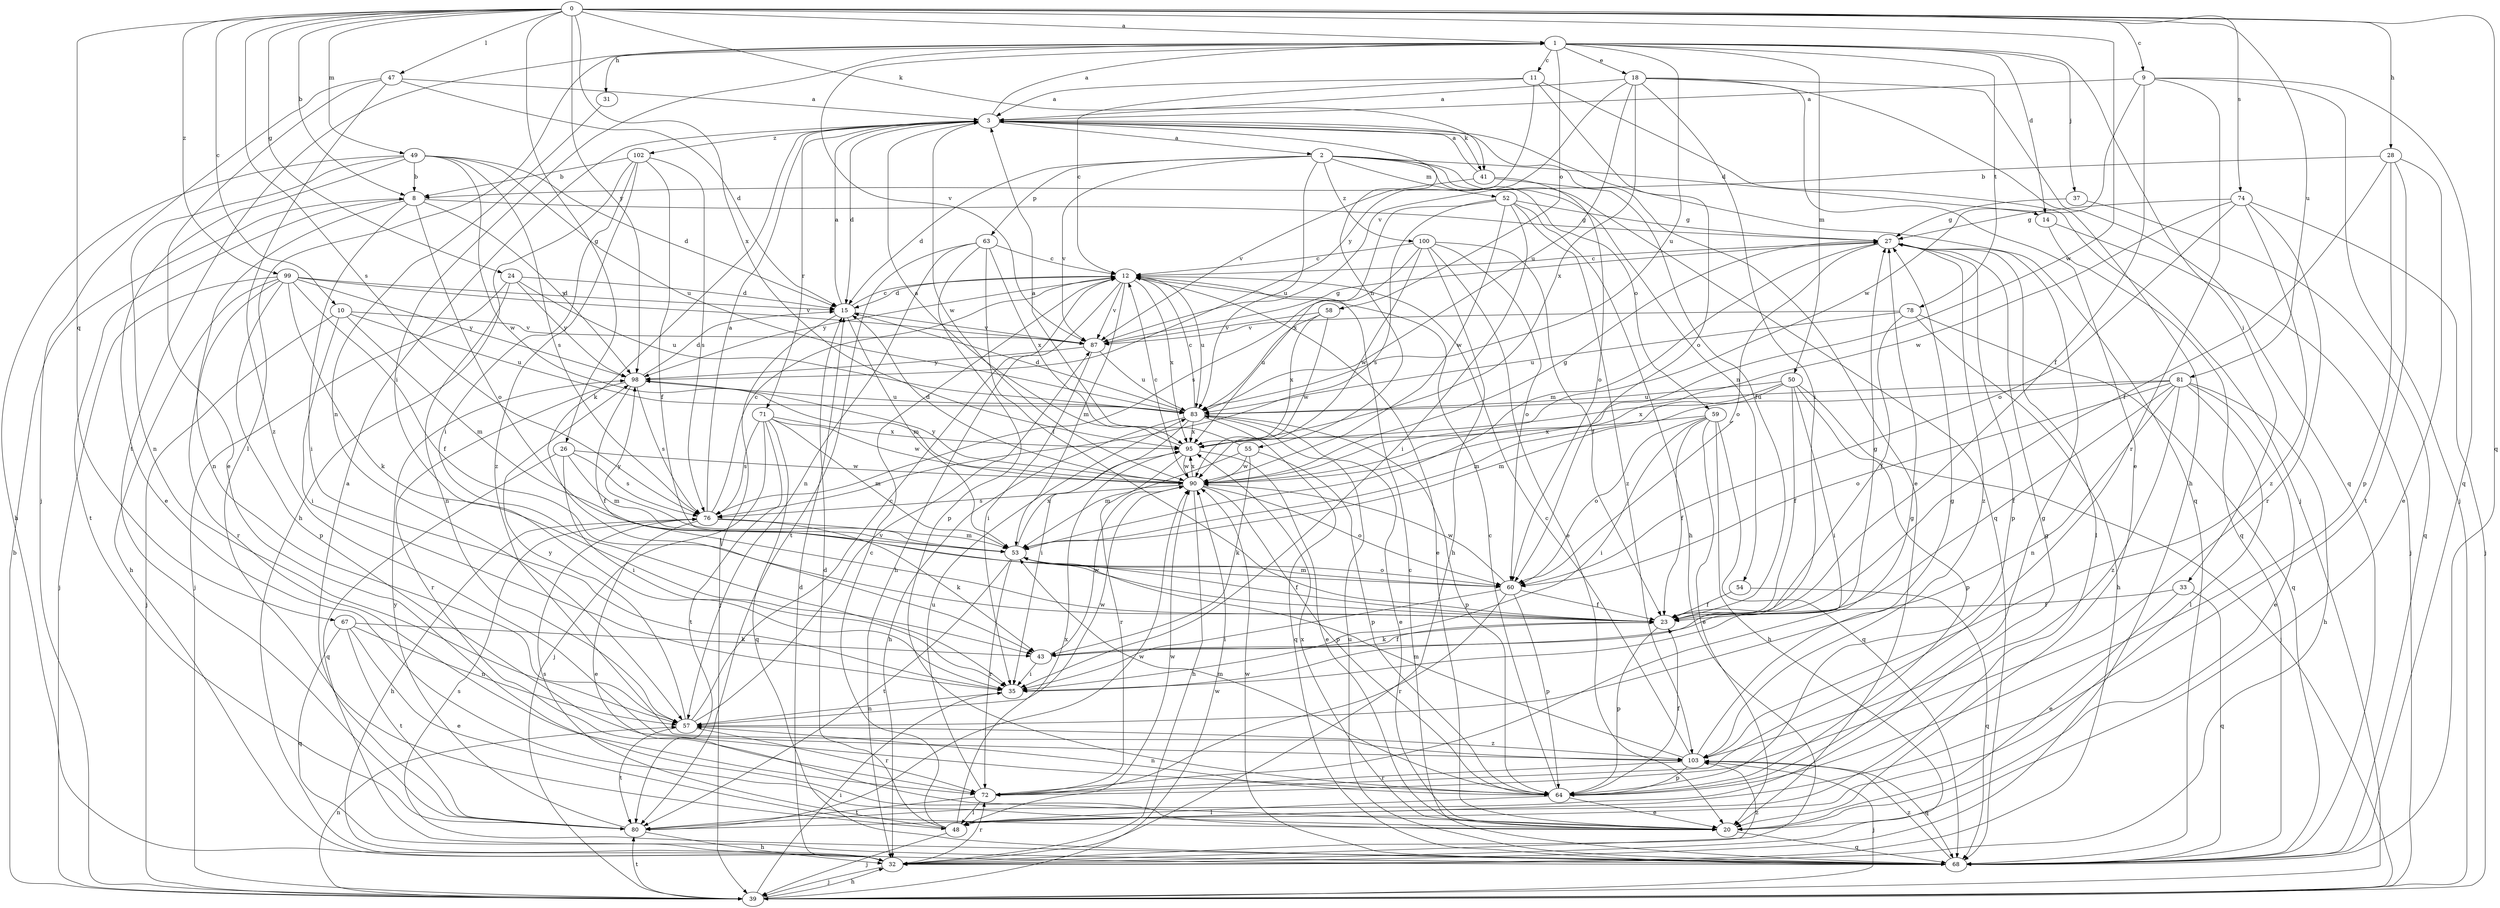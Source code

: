 strict digraph  {
0;
1;
2;
3;
8;
9;
10;
11;
12;
14;
15;
18;
20;
23;
24;
26;
27;
28;
31;
32;
33;
35;
37;
39;
41;
43;
47;
48;
49;
50;
52;
53;
54;
55;
57;
58;
59;
60;
63;
64;
67;
68;
71;
72;
74;
76;
78;
80;
81;
83;
87;
90;
95;
98;
99;
100;
102;
103;
0 -> 1  [label=a];
0 -> 8  [label=b];
0 -> 9  [label=c];
0 -> 10  [label=c];
0 -> 24  [label=g];
0 -> 26  [label=g];
0 -> 28  [label=h];
0 -> 41  [label=k];
0 -> 47  [label=l];
0 -> 49  [label=m];
0 -> 67  [label=q];
0 -> 68  [label=q];
0 -> 74  [label=s];
0 -> 76  [label=s];
0 -> 81  [label=u];
0 -> 90  [label=w];
0 -> 95  [label=x];
0 -> 98  [label=y];
0 -> 99  [label=z];
1 -> 11  [label=c];
1 -> 14  [label=d];
1 -> 18  [label=e];
1 -> 31  [label=h];
1 -> 33  [label=i];
1 -> 35  [label=i];
1 -> 37  [label=j];
1 -> 48  [label=l];
1 -> 50  [label=m];
1 -> 58  [label=o];
1 -> 78  [label=t];
1 -> 80  [label=t];
1 -> 83  [label=u];
1 -> 87  [label=v];
2 -> 14  [label=d];
2 -> 15  [label=d];
2 -> 52  [label=m];
2 -> 54  [label=n];
2 -> 59  [label=o];
2 -> 63  [label=p];
2 -> 68  [label=q];
2 -> 83  [label=u];
2 -> 87  [label=v];
2 -> 100  [label=z];
3 -> 1  [label=a];
3 -> 2  [label=a];
3 -> 15  [label=d];
3 -> 20  [label=e];
3 -> 41  [label=k];
3 -> 43  [label=k];
3 -> 55  [label=n];
3 -> 68  [label=q];
3 -> 71  [label=r];
3 -> 90  [label=w];
3 -> 102  [label=z];
8 -> 27  [label=g];
8 -> 35  [label=i];
8 -> 57  [label=n];
8 -> 60  [label=o];
8 -> 80  [label=t];
8 -> 98  [label=y];
9 -> 3  [label=a];
9 -> 23  [label=f];
9 -> 39  [label=j];
9 -> 68  [label=q];
9 -> 72  [label=r];
9 -> 90  [label=w];
10 -> 35  [label=i];
10 -> 39  [label=j];
10 -> 53  [label=m];
10 -> 83  [label=u];
10 -> 87  [label=v];
11 -> 3  [label=a];
11 -> 12  [label=c];
11 -> 39  [label=j];
11 -> 60  [label=o];
11 -> 98  [label=y];
12 -> 15  [label=d];
12 -> 20  [label=e];
12 -> 32  [label=h];
12 -> 53  [label=m];
12 -> 83  [label=u];
12 -> 87  [label=v];
12 -> 95  [label=x];
12 -> 98  [label=y];
14 -> 39  [label=j];
14 -> 68  [label=q];
15 -> 3  [label=a];
15 -> 12  [label=c];
15 -> 39  [label=j];
15 -> 53  [label=m];
15 -> 87  [label=v];
18 -> 3  [label=a];
18 -> 20  [label=e];
18 -> 32  [label=h];
18 -> 35  [label=i];
18 -> 68  [label=q];
18 -> 83  [label=u];
18 -> 87  [label=v];
18 -> 95  [label=x];
20 -> 68  [label=q];
20 -> 95  [label=x];
23 -> 43  [label=k];
23 -> 64  [label=p];
24 -> 15  [label=d];
24 -> 39  [label=j];
24 -> 57  [label=n];
24 -> 83  [label=u];
24 -> 98  [label=y];
26 -> 35  [label=i];
26 -> 53  [label=m];
26 -> 68  [label=q];
26 -> 76  [label=s];
26 -> 90  [label=w];
27 -> 12  [label=c];
27 -> 48  [label=l];
27 -> 53  [label=m];
27 -> 60  [label=o];
27 -> 64  [label=p];
27 -> 103  [label=z];
28 -> 8  [label=b];
28 -> 20  [label=e];
28 -> 23  [label=f];
28 -> 64  [label=p];
28 -> 80  [label=t];
31 -> 57  [label=n];
32 -> 15  [label=d];
32 -> 39  [label=j];
32 -> 72  [label=r];
32 -> 103  [label=z];
33 -> 20  [label=e];
33 -> 23  [label=f];
33 -> 68  [label=q];
35 -> 57  [label=n];
37 -> 27  [label=g];
37 -> 68  [label=q];
39 -> 8  [label=b];
39 -> 32  [label=h];
39 -> 35  [label=i];
39 -> 57  [label=n];
39 -> 80  [label=t];
39 -> 90  [label=w];
41 -> 3  [label=a];
41 -> 23  [label=f];
41 -> 60  [label=o];
41 -> 87  [label=v];
43 -> 23  [label=f];
43 -> 27  [label=g];
43 -> 35  [label=i];
43 -> 90  [label=w];
47 -> 3  [label=a];
47 -> 15  [label=d];
47 -> 20  [label=e];
47 -> 39  [label=j];
47 -> 103  [label=z];
48 -> 12  [label=c];
48 -> 15  [label=d];
48 -> 39  [label=j];
48 -> 76  [label=s];
48 -> 90  [label=w];
48 -> 95  [label=x];
49 -> 8  [label=b];
49 -> 15  [label=d];
49 -> 20  [label=e];
49 -> 32  [label=h];
49 -> 57  [label=n];
49 -> 76  [label=s];
49 -> 83  [label=u];
49 -> 90  [label=w];
50 -> 23  [label=f];
50 -> 35  [label=i];
50 -> 39  [label=j];
50 -> 53  [label=m];
50 -> 64  [label=p];
50 -> 83  [label=u];
50 -> 95  [label=x];
52 -> 27  [label=g];
52 -> 32  [label=h];
52 -> 35  [label=i];
52 -> 76  [label=s];
52 -> 90  [label=w];
52 -> 95  [label=x];
52 -> 103  [label=z];
53 -> 23  [label=f];
53 -> 60  [label=o];
53 -> 72  [label=r];
53 -> 80  [label=t];
53 -> 95  [label=x];
53 -> 98  [label=y];
54 -> 23  [label=f];
54 -> 68  [label=q];
55 -> 3  [label=a];
55 -> 43  [label=k];
55 -> 53  [label=m];
55 -> 64  [label=p];
55 -> 90  [label=w];
57 -> 12  [label=c];
57 -> 72  [label=r];
57 -> 80  [label=t];
57 -> 87  [label=v];
57 -> 90  [label=w];
57 -> 98  [label=y];
57 -> 103  [label=z];
58 -> 83  [label=u];
58 -> 87  [label=v];
58 -> 90  [label=w];
58 -> 95  [label=x];
59 -> 20  [label=e];
59 -> 23  [label=f];
59 -> 32  [label=h];
59 -> 35  [label=i];
59 -> 60  [label=o];
59 -> 68  [label=q];
59 -> 95  [label=x];
60 -> 23  [label=f];
60 -> 35  [label=i];
60 -> 53  [label=m];
60 -> 64  [label=p];
60 -> 72  [label=r];
60 -> 90  [label=w];
63 -> 12  [label=c];
63 -> 23  [label=f];
63 -> 57  [label=n];
63 -> 64  [label=p];
63 -> 80  [label=t];
63 -> 95  [label=x];
64 -> 12  [label=c];
64 -> 20  [label=e];
64 -> 23  [label=f];
64 -> 27  [label=g];
64 -> 48  [label=l];
64 -> 53  [label=m];
64 -> 57  [label=n];
67 -> 20  [label=e];
67 -> 43  [label=k];
67 -> 57  [label=n];
67 -> 68  [label=q];
67 -> 80  [label=t];
68 -> 12  [label=c];
68 -> 76  [label=s];
68 -> 83  [label=u];
68 -> 90  [label=w];
68 -> 103  [label=z];
71 -> 39  [label=j];
71 -> 53  [label=m];
71 -> 68  [label=q];
71 -> 76  [label=s];
71 -> 80  [label=t];
71 -> 90  [label=w];
71 -> 95  [label=x];
72 -> 27  [label=g];
72 -> 48  [label=l];
72 -> 80  [label=t];
72 -> 83  [label=u];
74 -> 27  [label=g];
74 -> 39  [label=j];
74 -> 60  [label=o];
74 -> 72  [label=r];
74 -> 90  [label=w];
74 -> 103  [label=z];
76 -> 3  [label=a];
76 -> 12  [label=c];
76 -> 20  [label=e];
76 -> 32  [label=h];
76 -> 43  [label=k];
76 -> 53  [label=m];
78 -> 23  [label=f];
78 -> 32  [label=h];
78 -> 68  [label=q];
78 -> 83  [label=u];
78 -> 87  [label=v];
80 -> 3  [label=a];
80 -> 27  [label=g];
80 -> 32  [label=h];
80 -> 90  [label=w];
80 -> 98  [label=y];
81 -> 20  [label=e];
81 -> 23  [label=f];
81 -> 32  [label=h];
81 -> 48  [label=l];
81 -> 53  [label=m];
81 -> 57  [label=n];
81 -> 60  [label=o];
81 -> 83  [label=u];
81 -> 103  [label=z];
83 -> 12  [label=c];
83 -> 15  [label=d];
83 -> 20  [label=e];
83 -> 32  [label=h];
83 -> 35  [label=i];
83 -> 64  [label=p];
83 -> 68  [label=q];
83 -> 95  [label=x];
87 -> 27  [label=g];
87 -> 35  [label=i];
87 -> 83  [label=u];
87 -> 98  [label=y];
90 -> 12  [label=c];
90 -> 15  [label=d];
90 -> 27  [label=g];
90 -> 32  [label=h];
90 -> 60  [label=o];
90 -> 64  [label=p];
90 -> 76  [label=s];
90 -> 95  [label=x];
90 -> 98  [label=y];
95 -> 3  [label=a];
95 -> 20  [label=e];
95 -> 72  [label=r];
95 -> 90  [label=w];
98 -> 15  [label=d];
98 -> 23  [label=f];
98 -> 72  [label=r];
98 -> 76  [label=s];
98 -> 83  [label=u];
99 -> 15  [label=d];
99 -> 23  [label=f];
99 -> 32  [label=h];
99 -> 39  [label=j];
99 -> 43  [label=k];
99 -> 64  [label=p];
99 -> 72  [label=r];
99 -> 87  [label=v];
99 -> 98  [label=y];
100 -> 12  [label=c];
100 -> 20  [label=e];
100 -> 23  [label=f];
100 -> 32  [label=h];
100 -> 60  [label=o];
100 -> 76  [label=s];
100 -> 90  [label=w];
102 -> 8  [label=b];
102 -> 23  [label=f];
102 -> 32  [label=h];
102 -> 35  [label=i];
102 -> 76  [label=s];
102 -> 103  [label=z];
103 -> 12  [label=c];
103 -> 27  [label=g];
103 -> 39  [label=j];
103 -> 53  [label=m];
103 -> 64  [label=p];
103 -> 68  [label=q];
103 -> 72  [label=r];
}
